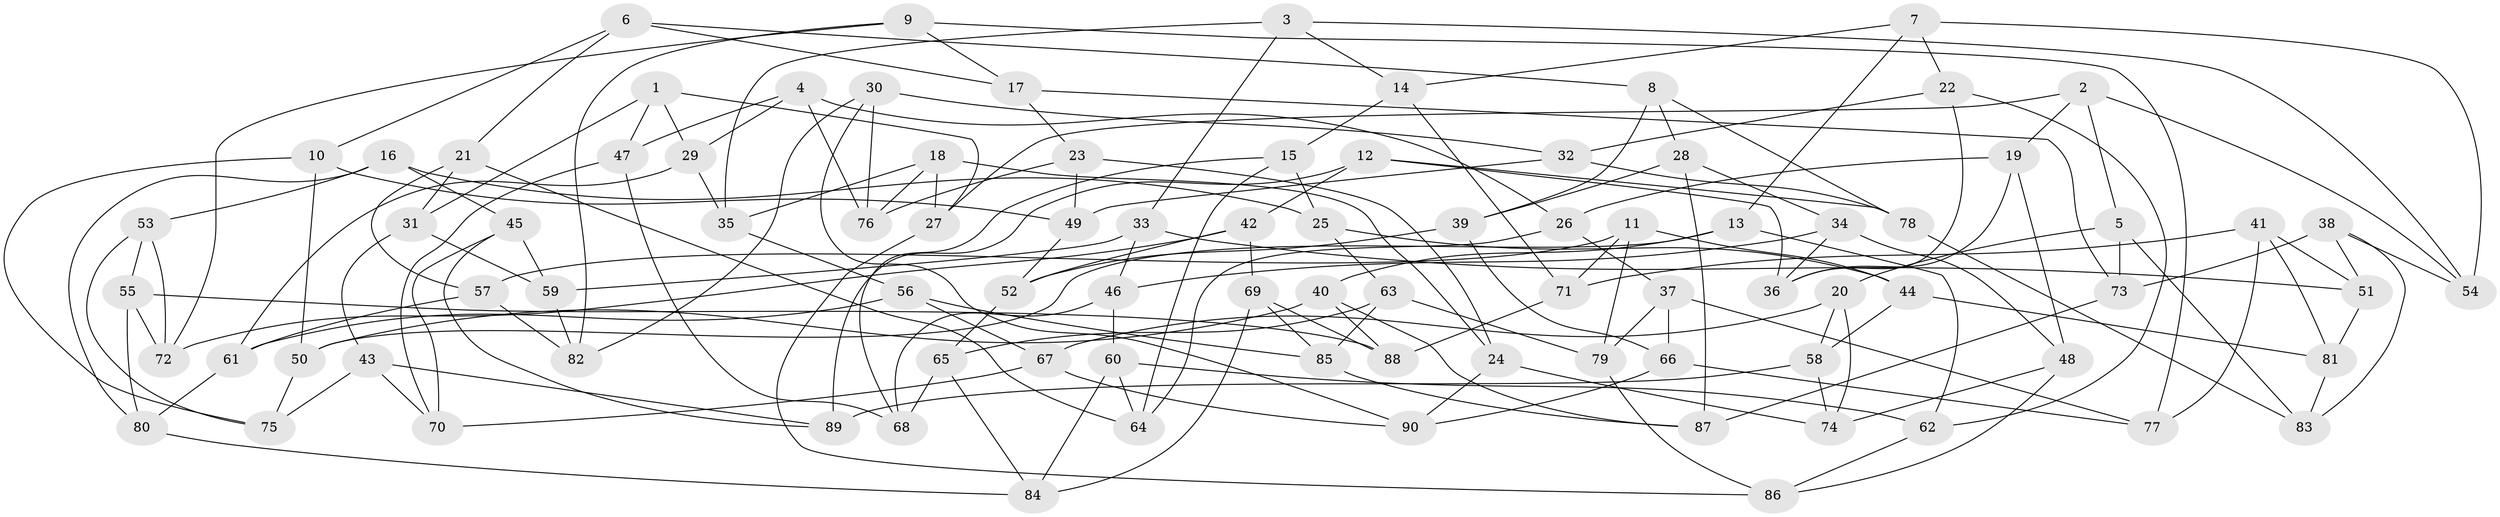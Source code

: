 // Generated by graph-tools (version 1.1) at 2025/37/03/09/25 02:37:50]
// undirected, 90 vertices, 180 edges
graph export_dot {
graph [start="1"]
  node [color=gray90,style=filled];
  1;
  2;
  3;
  4;
  5;
  6;
  7;
  8;
  9;
  10;
  11;
  12;
  13;
  14;
  15;
  16;
  17;
  18;
  19;
  20;
  21;
  22;
  23;
  24;
  25;
  26;
  27;
  28;
  29;
  30;
  31;
  32;
  33;
  34;
  35;
  36;
  37;
  38;
  39;
  40;
  41;
  42;
  43;
  44;
  45;
  46;
  47;
  48;
  49;
  50;
  51;
  52;
  53;
  54;
  55;
  56;
  57;
  58;
  59;
  60;
  61;
  62;
  63;
  64;
  65;
  66;
  67;
  68;
  69;
  70;
  71;
  72;
  73;
  74;
  75;
  76;
  77;
  78;
  79;
  80;
  81;
  82;
  83;
  84;
  85;
  86;
  87;
  88;
  89;
  90;
  1 -- 31;
  1 -- 29;
  1 -- 27;
  1 -- 47;
  2 -- 19;
  2 -- 27;
  2 -- 5;
  2 -- 54;
  3 -- 54;
  3 -- 33;
  3 -- 14;
  3 -- 35;
  4 -- 47;
  4 -- 76;
  4 -- 26;
  4 -- 29;
  5 -- 73;
  5 -- 20;
  5 -- 83;
  6 -- 8;
  6 -- 10;
  6 -- 17;
  6 -- 21;
  7 -- 54;
  7 -- 14;
  7 -- 13;
  7 -- 22;
  8 -- 39;
  8 -- 28;
  8 -- 78;
  9 -- 17;
  9 -- 77;
  9 -- 82;
  9 -- 72;
  10 -- 75;
  10 -- 50;
  10 -- 49;
  11 -- 44;
  11 -- 57;
  11 -- 79;
  11 -- 71;
  12 -- 36;
  12 -- 78;
  12 -- 42;
  12 -- 89;
  13 -- 62;
  13 -- 40;
  13 -- 50;
  14 -- 15;
  14 -- 71;
  15 -- 64;
  15 -- 25;
  15 -- 68;
  16 -- 53;
  16 -- 25;
  16 -- 45;
  16 -- 80;
  17 -- 23;
  17 -- 73;
  18 -- 27;
  18 -- 76;
  18 -- 24;
  18 -- 35;
  19 -- 36;
  19 -- 26;
  19 -- 48;
  20 -- 67;
  20 -- 74;
  20 -- 58;
  21 -- 64;
  21 -- 57;
  21 -- 31;
  22 -- 62;
  22 -- 32;
  22 -- 36;
  23 -- 24;
  23 -- 76;
  23 -- 49;
  24 -- 90;
  24 -- 74;
  25 -- 63;
  25 -- 44;
  26 -- 64;
  26 -- 37;
  27 -- 86;
  28 -- 39;
  28 -- 34;
  28 -- 87;
  29 -- 61;
  29 -- 35;
  30 -- 32;
  30 -- 76;
  30 -- 90;
  30 -- 82;
  31 -- 59;
  31 -- 43;
  32 -- 78;
  32 -- 49;
  33 -- 46;
  33 -- 59;
  33 -- 51;
  34 -- 48;
  34 -- 46;
  34 -- 36;
  35 -- 56;
  37 -- 66;
  37 -- 77;
  37 -- 79;
  38 -- 83;
  38 -- 51;
  38 -- 54;
  38 -- 73;
  39 -- 66;
  39 -- 52;
  40 -- 50;
  40 -- 87;
  40 -- 88;
  41 -- 77;
  41 -- 81;
  41 -- 51;
  41 -- 71;
  42 -- 69;
  42 -- 72;
  42 -- 52;
  43 -- 75;
  43 -- 89;
  43 -- 70;
  44 -- 81;
  44 -- 58;
  45 -- 59;
  45 -- 89;
  45 -- 70;
  46 -- 68;
  46 -- 60;
  47 -- 68;
  47 -- 70;
  48 -- 86;
  48 -- 74;
  49 -- 52;
  50 -- 75;
  51 -- 81;
  52 -- 65;
  53 -- 75;
  53 -- 72;
  53 -- 55;
  55 -- 72;
  55 -- 80;
  55 -- 88;
  56 -- 67;
  56 -- 85;
  56 -- 61;
  57 -- 82;
  57 -- 61;
  58 -- 74;
  58 -- 89;
  59 -- 82;
  60 -- 84;
  60 -- 64;
  60 -- 62;
  61 -- 80;
  62 -- 86;
  63 -- 85;
  63 -- 65;
  63 -- 79;
  65 -- 84;
  65 -- 68;
  66 -- 77;
  66 -- 90;
  67 -- 90;
  67 -- 70;
  69 -- 84;
  69 -- 85;
  69 -- 88;
  71 -- 88;
  73 -- 87;
  78 -- 83;
  79 -- 86;
  80 -- 84;
  81 -- 83;
  85 -- 87;
}

